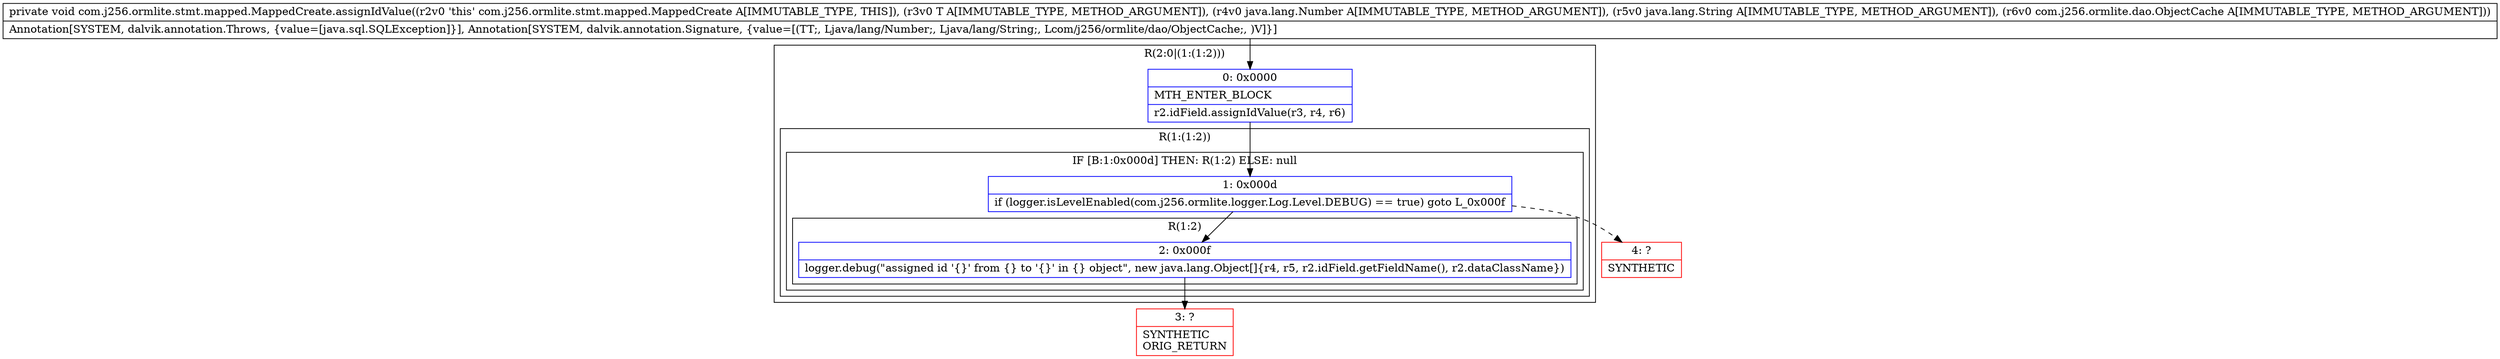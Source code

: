 digraph "CFG forcom.j256.ormlite.stmt.mapped.MappedCreate.assignIdValue(Ljava\/lang\/Object;Ljava\/lang\/Number;Ljava\/lang\/String;Lcom\/j256\/ormlite\/dao\/ObjectCache;)V" {
subgraph cluster_Region_464744728 {
label = "R(2:0|(1:(1:2)))";
node [shape=record,color=blue];
Node_0 [shape=record,label="{0\:\ 0x0000|MTH_ENTER_BLOCK\l|r2.idField.assignIdValue(r3, r4, r6)\l}"];
subgraph cluster_Region_329701850 {
label = "R(1:(1:2))";
node [shape=record,color=blue];
subgraph cluster_IfRegion_688963402 {
label = "IF [B:1:0x000d] THEN: R(1:2) ELSE: null";
node [shape=record,color=blue];
Node_1 [shape=record,label="{1\:\ 0x000d|if (logger.isLevelEnabled(com.j256.ormlite.logger.Log.Level.DEBUG) == true) goto L_0x000f\l}"];
subgraph cluster_Region_1844746940 {
label = "R(1:2)";
node [shape=record,color=blue];
Node_2 [shape=record,label="{2\:\ 0x000f|logger.debug(\"assigned id '\{\}' from \{\} to '\{\}' in \{\} object\", new java.lang.Object[]\{r4, r5, r2.idField.getFieldName(), r2.dataClassName\})\l}"];
}
}
}
}
Node_3 [shape=record,color=red,label="{3\:\ ?|SYNTHETIC\lORIG_RETURN\l}"];
Node_4 [shape=record,color=red,label="{4\:\ ?|SYNTHETIC\l}"];
MethodNode[shape=record,label="{private void com.j256.ormlite.stmt.mapped.MappedCreate.assignIdValue((r2v0 'this' com.j256.ormlite.stmt.mapped.MappedCreate A[IMMUTABLE_TYPE, THIS]), (r3v0 T A[IMMUTABLE_TYPE, METHOD_ARGUMENT]), (r4v0 java.lang.Number A[IMMUTABLE_TYPE, METHOD_ARGUMENT]), (r5v0 java.lang.String A[IMMUTABLE_TYPE, METHOD_ARGUMENT]), (r6v0 com.j256.ormlite.dao.ObjectCache A[IMMUTABLE_TYPE, METHOD_ARGUMENT]))  | Annotation[SYSTEM, dalvik.annotation.Throws, \{value=[java.sql.SQLException]\}], Annotation[SYSTEM, dalvik.annotation.Signature, \{value=[(TT;, Ljava\/lang\/Number;, Ljava\/lang\/String;, Lcom\/j256\/ormlite\/dao\/ObjectCache;, )V]\}]\l}"];
MethodNode -> Node_0;
Node_0 -> Node_1;
Node_1 -> Node_2;
Node_1 -> Node_4[style=dashed];
Node_2 -> Node_3;
}

